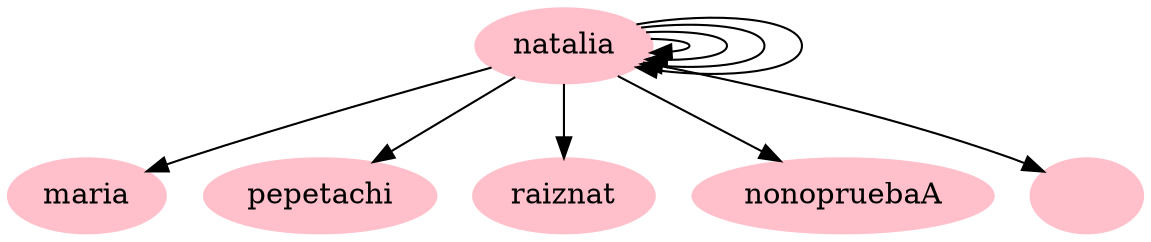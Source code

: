 digraph btree {
node [color=pink, style=filled]
 natalia  ->  natalia natalia  ->  maria natalia  ->  pepetachi natalia  ->  raiznat natalia  ->     natalia  ->       natalia  ->  nonopruebaA natalia  ->     natalia  ->            ""} 
